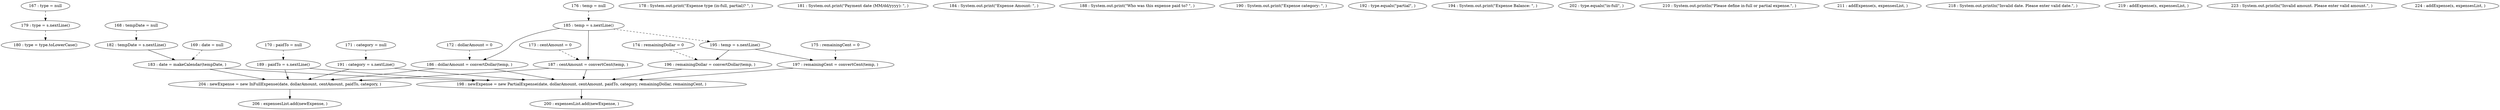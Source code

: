 digraph G {
"167 : type = null"
"167 : type = null" -> "179 : type = s.nextLine()" [style=dashed]
"168 : tempDate = null"
"168 : tempDate = null" -> "182 : tempDate = s.nextLine()" [style=dashed]
"169 : date = null"
"169 : date = null" -> "183 : date = makeCalendar(tempDate, )" [style=dashed]
"170 : paidTo = null"
"170 : paidTo = null" -> "189 : paidTo = s.nextLine()" [style=dashed]
"171 : category = null"
"171 : category = null" -> "191 : category = s.nextLine()" [style=dashed]
"172 : dollarAmount = 0"
"172 : dollarAmount = 0" -> "186 : dollarAmount = convertDollar(temp, )" [style=dashed]
"173 : centAmount = 0"
"173 : centAmount = 0" -> "187 : centAmount = convertCent(temp, )" [style=dashed]
"174 : remainingDollar = 0"
"174 : remainingDollar = 0" -> "196 : remainingDollar = convertDollar(temp, )" [style=dashed]
"175 : remainingCent = 0"
"175 : remainingCent = 0" -> "197 : remainingCent = convertCent(temp, )" [style=dashed]
"176 : temp = null"
"176 : temp = null" -> "185 : temp = s.nextLine()" [style=dashed]
"178 : System.out.print(\"Expense type (in-full, partial)? \", )"
"179 : type = s.nextLine()"
"179 : type = s.nextLine()" -> "180 : type = type.toLowerCase()" [style=dashed]
"180 : type = type.toLowerCase()"
"181 : System.out.print(\"Payment date (MM/dd/yyyy): \", )"
"182 : tempDate = s.nextLine()"
"182 : tempDate = s.nextLine()" -> "183 : date = makeCalendar(tempDate, )"
"183 : date = makeCalendar(tempDate, )"
"183 : date = makeCalendar(tempDate, )" -> "198 : newExpense = new PartialExpense(date, dollarAmount, centAmount, paidTo, category, remainingDollar, remainingCent, )"
"183 : date = makeCalendar(tempDate, )" -> "204 : newExpense = new InFullExpense(date, dollarAmount, centAmount, paidTo, category, )"
"184 : System.out.print(\"Expense Amount: \", )"
"185 : temp = s.nextLine()"
"185 : temp = s.nextLine()" -> "186 : dollarAmount = convertDollar(temp, )"
"185 : temp = s.nextLine()" -> "187 : centAmount = convertCent(temp, )"
"185 : temp = s.nextLine()" -> "195 : temp = s.nextLine()" [style=dashed]
"186 : dollarAmount = convertDollar(temp, )"
"186 : dollarAmount = convertDollar(temp, )" -> "198 : newExpense = new PartialExpense(date, dollarAmount, centAmount, paidTo, category, remainingDollar, remainingCent, )"
"186 : dollarAmount = convertDollar(temp, )" -> "204 : newExpense = new InFullExpense(date, dollarAmount, centAmount, paidTo, category, )"
"187 : centAmount = convertCent(temp, )"
"187 : centAmount = convertCent(temp, )" -> "198 : newExpense = new PartialExpense(date, dollarAmount, centAmount, paidTo, category, remainingDollar, remainingCent, )"
"187 : centAmount = convertCent(temp, )" -> "204 : newExpense = new InFullExpense(date, dollarAmount, centAmount, paidTo, category, )"
"188 : System.out.print(\"Who was this expense paid to? \", )"
"189 : paidTo = s.nextLine()"
"189 : paidTo = s.nextLine()" -> "198 : newExpense = new PartialExpense(date, dollarAmount, centAmount, paidTo, category, remainingDollar, remainingCent, )"
"189 : paidTo = s.nextLine()" -> "204 : newExpense = new InFullExpense(date, dollarAmount, centAmount, paidTo, category, )"
"190 : System.out.print(\"Expense category: \", )"
"191 : category = s.nextLine()"
"191 : category = s.nextLine()" -> "198 : newExpense = new PartialExpense(date, dollarAmount, centAmount, paidTo, category, remainingDollar, remainingCent, )"
"191 : category = s.nextLine()" -> "204 : newExpense = new InFullExpense(date, dollarAmount, centAmount, paidTo, category, )"
"192 : type.equals(\"partial\", )"
"194 : System.out.print(\"Expense Balance: \", )"
"195 : temp = s.nextLine()"
"195 : temp = s.nextLine()" -> "196 : remainingDollar = convertDollar(temp, )"
"195 : temp = s.nextLine()" -> "197 : remainingCent = convertCent(temp, )"
"196 : remainingDollar = convertDollar(temp, )"
"196 : remainingDollar = convertDollar(temp, )" -> "198 : newExpense = new PartialExpense(date, dollarAmount, centAmount, paidTo, category, remainingDollar, remainingCent, )"
"197 : remainingCent = convertCent(temp, )"
"197 : remainingCent = convertCent(temp, )" -> "198 : newExpense = new PartialExpense(date, dollarAmount, centAmount, paidTo, category, remainingDollar, remainingCent, )"
"198 : newExpense = new PartialExpense(date, dollarAmount, centAmount, paidTo, category, remainingDollar, remainingCent, )"
"198 : newExpense = new PartialExpense(date, dollarAmount, centAmount, paidTo, category, remainingDollar, remainingCent, )" -> "200 : expensesList.add(newExpense, )"
"200 : expensesList.add(newExpense, )"
"202 : type.equals(\"in-full\", )"
"204 : newExpense = new InFullExpense(date, dollarAmount, centAmount, paidTo, category, )"
"204 : newExpense = new InFullExpense(date, dollarAmount, centAmount, paidTo, category, )" -> "206 : expensesList.add(newExpense, )"
"206 : expensesList.add(newExpense, )"
"210 : System.out.println(\"Please define in-full or partial expense.\", )"
"211 : addExpense(s, expensesList, )"
"218 : System.out.println(\"Invalid date. Please enter valid date.\", )"
"219 : addExpense(s, expensesList, )"
"223 : System.out.println(\"Invalid amount. Please enter valid amount.\", )"
"224 : addExpense(s, expensesList, )"
}
